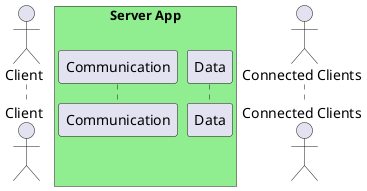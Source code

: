 @startuml 1.2 User logs in (server side)

actor "Client" as client
box "Server App" #LightGreen
    participant "Communication" as com
    participant "Data" as data
end box
actor "Connected Clients" as connected

@enduml